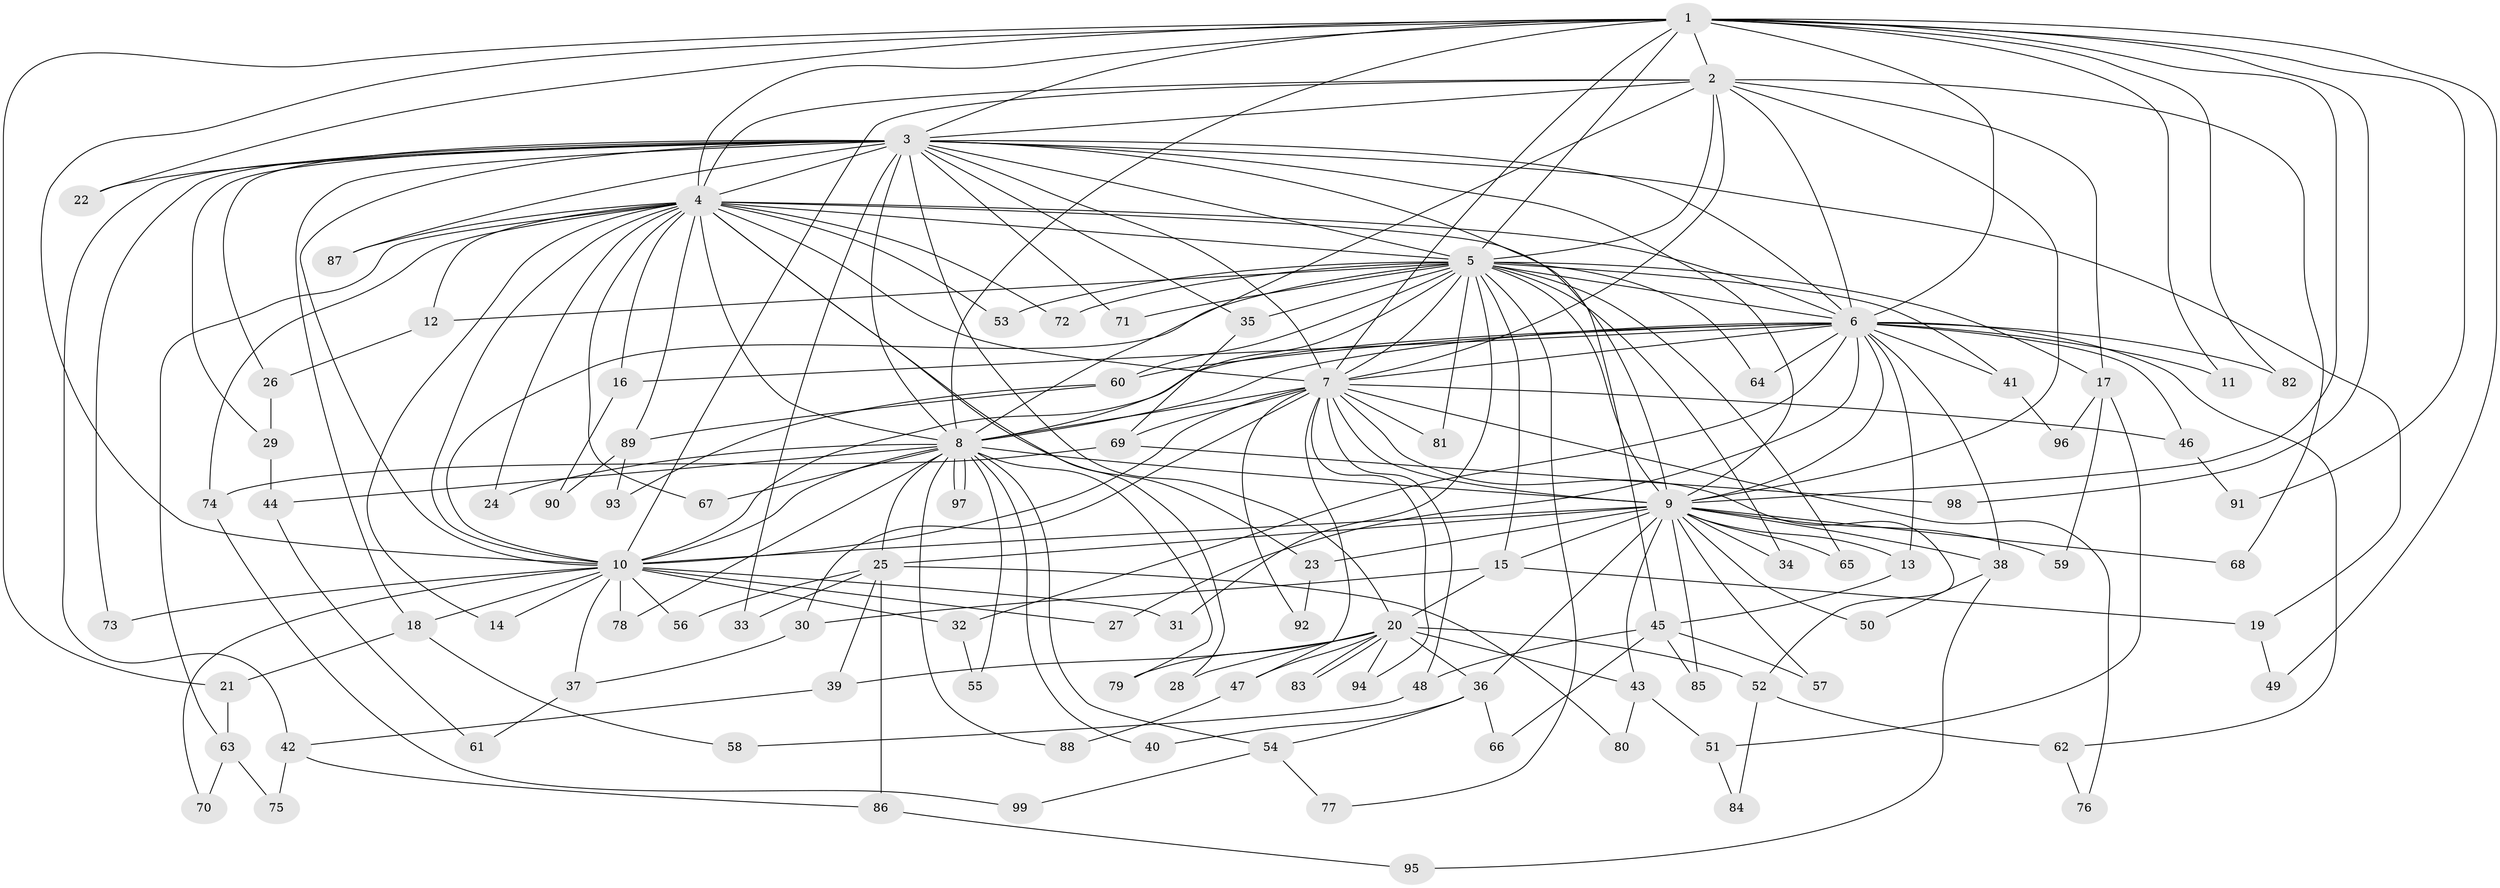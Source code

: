// Generated by graph-tools (version 1.1) at 2025/01/03/09/25 03:01:24]
// undirected, 99 vertices, 223 edges
graph export_dot {
graph [start="1"]
  node [color=gray90,style=filled];
  1;
  2;
  3;
  4;
  5;
  6;
  7;
  8;
  9;
  10;
  11;
  12;
  13;
  14;
  15;
  16;
  17;
  18;
  19;
  20;
  21;
  22;
  23;
  24;
  25;
  26;
  27;
  28;
  29;
  30;
  31;
  32;
  33;
  34;
  35;
  36;
  37;
  38;
  39;
  40;
  41;
  42;
  43;
  44;
  45;
  46;
  47;
  48;
  49;
  50;
  51;
  52;
  53;
  54;
  55;
  56;
  57;
  58;
  59;
  60;
  61;
  62;
  63;
  64;
  65;
  66;
  67;
  68;
  69;
  70;
  71;
  72;
  73;
  74;
  75;
  76;
  77;
  78;
  79;
  80;
  81;
  82;
  83;
  84;
  85;
  86;
  87;
  88;
  89;
  90;
  91;
  92;
  93;
  94;
  95;
  96;
  97;
  98;
  99;
  1 -- 2;
  1 -- 3;
  1 -- 4;
  1 -- 5;
  1 -- 6;
  1 -- 7;
  1 -- 8;
  1 -- 9;
  1 -- 10;
  1 -- 11;
  1 -- 21;
  1 -- 22;
  1 -- 49;
  1 -- 82;
  1 -- 91;
  1 -- 98;
  2 -- 3;
  2 -- 4;
  2 -- 5;
  2 -- 6;
  2 -- 7;
  2 -- 8;
  2 -- 9;
  2 -- 10;
  2 -- 17;
  2 -- 68;
  3 -- 4;
  3 -- 5;
  3 -- 6;
  3 -- 7;
  3 -- 8;
  3 -- 9;
  3 -- 10;
  3 -- 18;
  3 -- 19;
  3 -- 20;
  3 -- 22;
  3 -- 26;
  3 -- 29;
  3 -- 33;
  3 -- 35;
  3 -- 42;
  3 -- 45;
  3 -- 71;
  3 -- 73;
  3 -- 87;
  4 -- 5;
  4 -- 6;
  4 -- 7;
  4 -- 8;
  4 -- 9;
  4 -- 10;
  4 -- 12;
  4 -- 14;
  4 -- 16;
  4 -- 23;
  4 -- 24;
  4 -- 28;
  4 -- 53;
  4 -- 63;
  4 -- 67;
  4 -- 72;
  4 -- 74;
  4 -- 87;
  4 -- 89;
  5 -- 6;
  5 -- 7;
  5 -- 8;
  5 -- 9;
  5 -- 10;
  5 -- 12;
  5 -- 15;
  5 -- 17;
  5 -- 31;
  5 -- 34;
  5 -- 35;
  5 -- 41;
  5 -- 53;
  5 -- 60;
  5 -- 64;
  5 -- 65;
  5 -- 71;
  5 -- 72;
  5 -- 77;
  5 -- 81;
  6 -- 7;
  6 -- 8;
  6 -- 9;
  6 -- 10;
  6 -- 11;
  6 -- 13;
  6 -- 16;
  6 -- 27;
  6 -- 32;
  6 -- 38;
  6 -- 41;
  6 -- 46;
  6 -- 60;
  6 -- 62;
  6 -- 64;
  6 -- 82;
  7 -- 8;
  7 -- 9;
  7 -- 10;
  7 -- 30;
  7 -- 46;
  7 -- 47;
  7 -- 48;
  7 -- 52;
  7 -- 69;
  7 -- 76;
  7 -- 81;
  7 -- 92;
  7 -- 94;
  8 -- 9;
  8 -- 10;
  8 -- 24;
  8 -- 25;
  8 -- 40;
  8 -- 44;
  8 -- 54;
  8 -- 55;
  8 -- 67;
  8 -- 78;
  8 -- 79;
  8 -- 88;
  8 -- 97;
  8 -- 97;
  9 -- 10;
  9 -- 13;
  9 -- 15;
  9 -- 23;
  9 -- 25;
  9 -- 34;
  9 -- 36;
  9 -- 38;
  9 -- 43;
  9 -- 50;
  9 -- 57;
  9 -- 59;
  9 -- 65;
  9 -- 68;
  9 -- 85;
  10 -- 14;
  10 -- 18;
  10 -- 27;
  10 -- 31;
  10 -- 32;
  10 -- 37;
  10 -- 56;
  10 -- 70;
  10 -- 73;
  10 -- 78;
  12 -- 26;
  13 -- 45;
  15 -- 19;
  15 -- 20;
  15 -- 30;
  16 -- 90;
  17 -- 51;
  17 -- 59;
  17 -- 96;
  18 -- 21;
  18 -- 58;
  19 -- 49;
  20 -- 28;
  20 -- 36;
  20 -- 39;
  20 -- 43;
  20 -- 47;
  20 -- 52;
  20 -- 79;
  20 -- 83;
  20 -- 83;
  20 -- 94;
  21 -- 63;
  23 -- 92;
  25 -- 33;
  25 -- 39;
  25 -- 56;
  25 -- 80;
  25 -- 86;
  26 -- 29;
  29 -- 44;
  30 -- 37;
  32 -- 55;
  35 -- 69;
  36 -- 40;
  36 -- 54;
  36 -- 66;
  37 -- 61;
  38 -- 50;
  38 -- 95;
  39 -- 42;
  41 -- 96;
  42 -- 75;
  42 -- 86;
  43 -- 51;
  43 -- 80;
  44 -- 61;
  45 -- 48;
  45 -- 57;
  45 -- 66;
  45 -- 85;
  46 -- 91;
  47 -- 88;
  48 -- 58;
  51 -- 84;
  52 -- 62;
  52 -- 84;
  54 -- 77;
  54 -- 99;
  60 -- 89;
  60 -- 93;
  62 -- 76;
  63 -- 70;
  63 -- 75;
  69 -- 74;
  69 -- 98;
  74 -- 99;
  86 -- 95;
  89 -- 90;
  89 -- 93;
}
